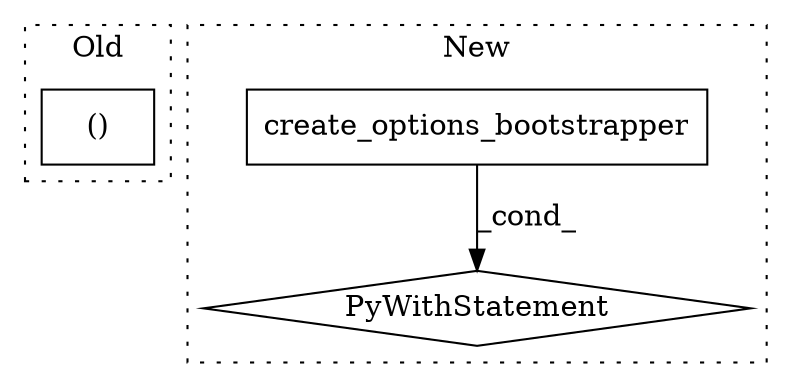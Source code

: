 digraph G {
subgraph cluster0 {
1 [label="()" a="106" s="1419" l="89" shape="box"];
label = "Old";
style="dotted";
}
subgraph cluster1 {
2 [label="create_options_bootstrapper" a="32" s="1029" l="29" shape="box"];
3 [label="PyWithStatement" a="104" s="1006,1059" l="10,2" shape="diamond"];
label = "New";
style="dotted";
}
2 -> 3 [label="_cond_"];
}